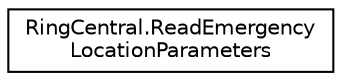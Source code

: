 digraph "Graphical Class Hierarchy"
{
 // LATEX_PDF_SIZE
  edge [fontname="Helvetica",fontsize="10",labelfontname="Helvetica",labelfontsize="10"];
  node [fontname="Helvetica",fontsize="10",shape=record];
  rankdir="LR";
  Node0 [label="RingCentral.ReadEmergency\lLocationParameters",height=0.2,width=0.4,color="black", fillcolor="white", style="filled",URL="$classRingCentral_1_1ReadEmergencyLocationParameters.html",tooltip="Query parameters for operation readEmergencyLocation"];
}
